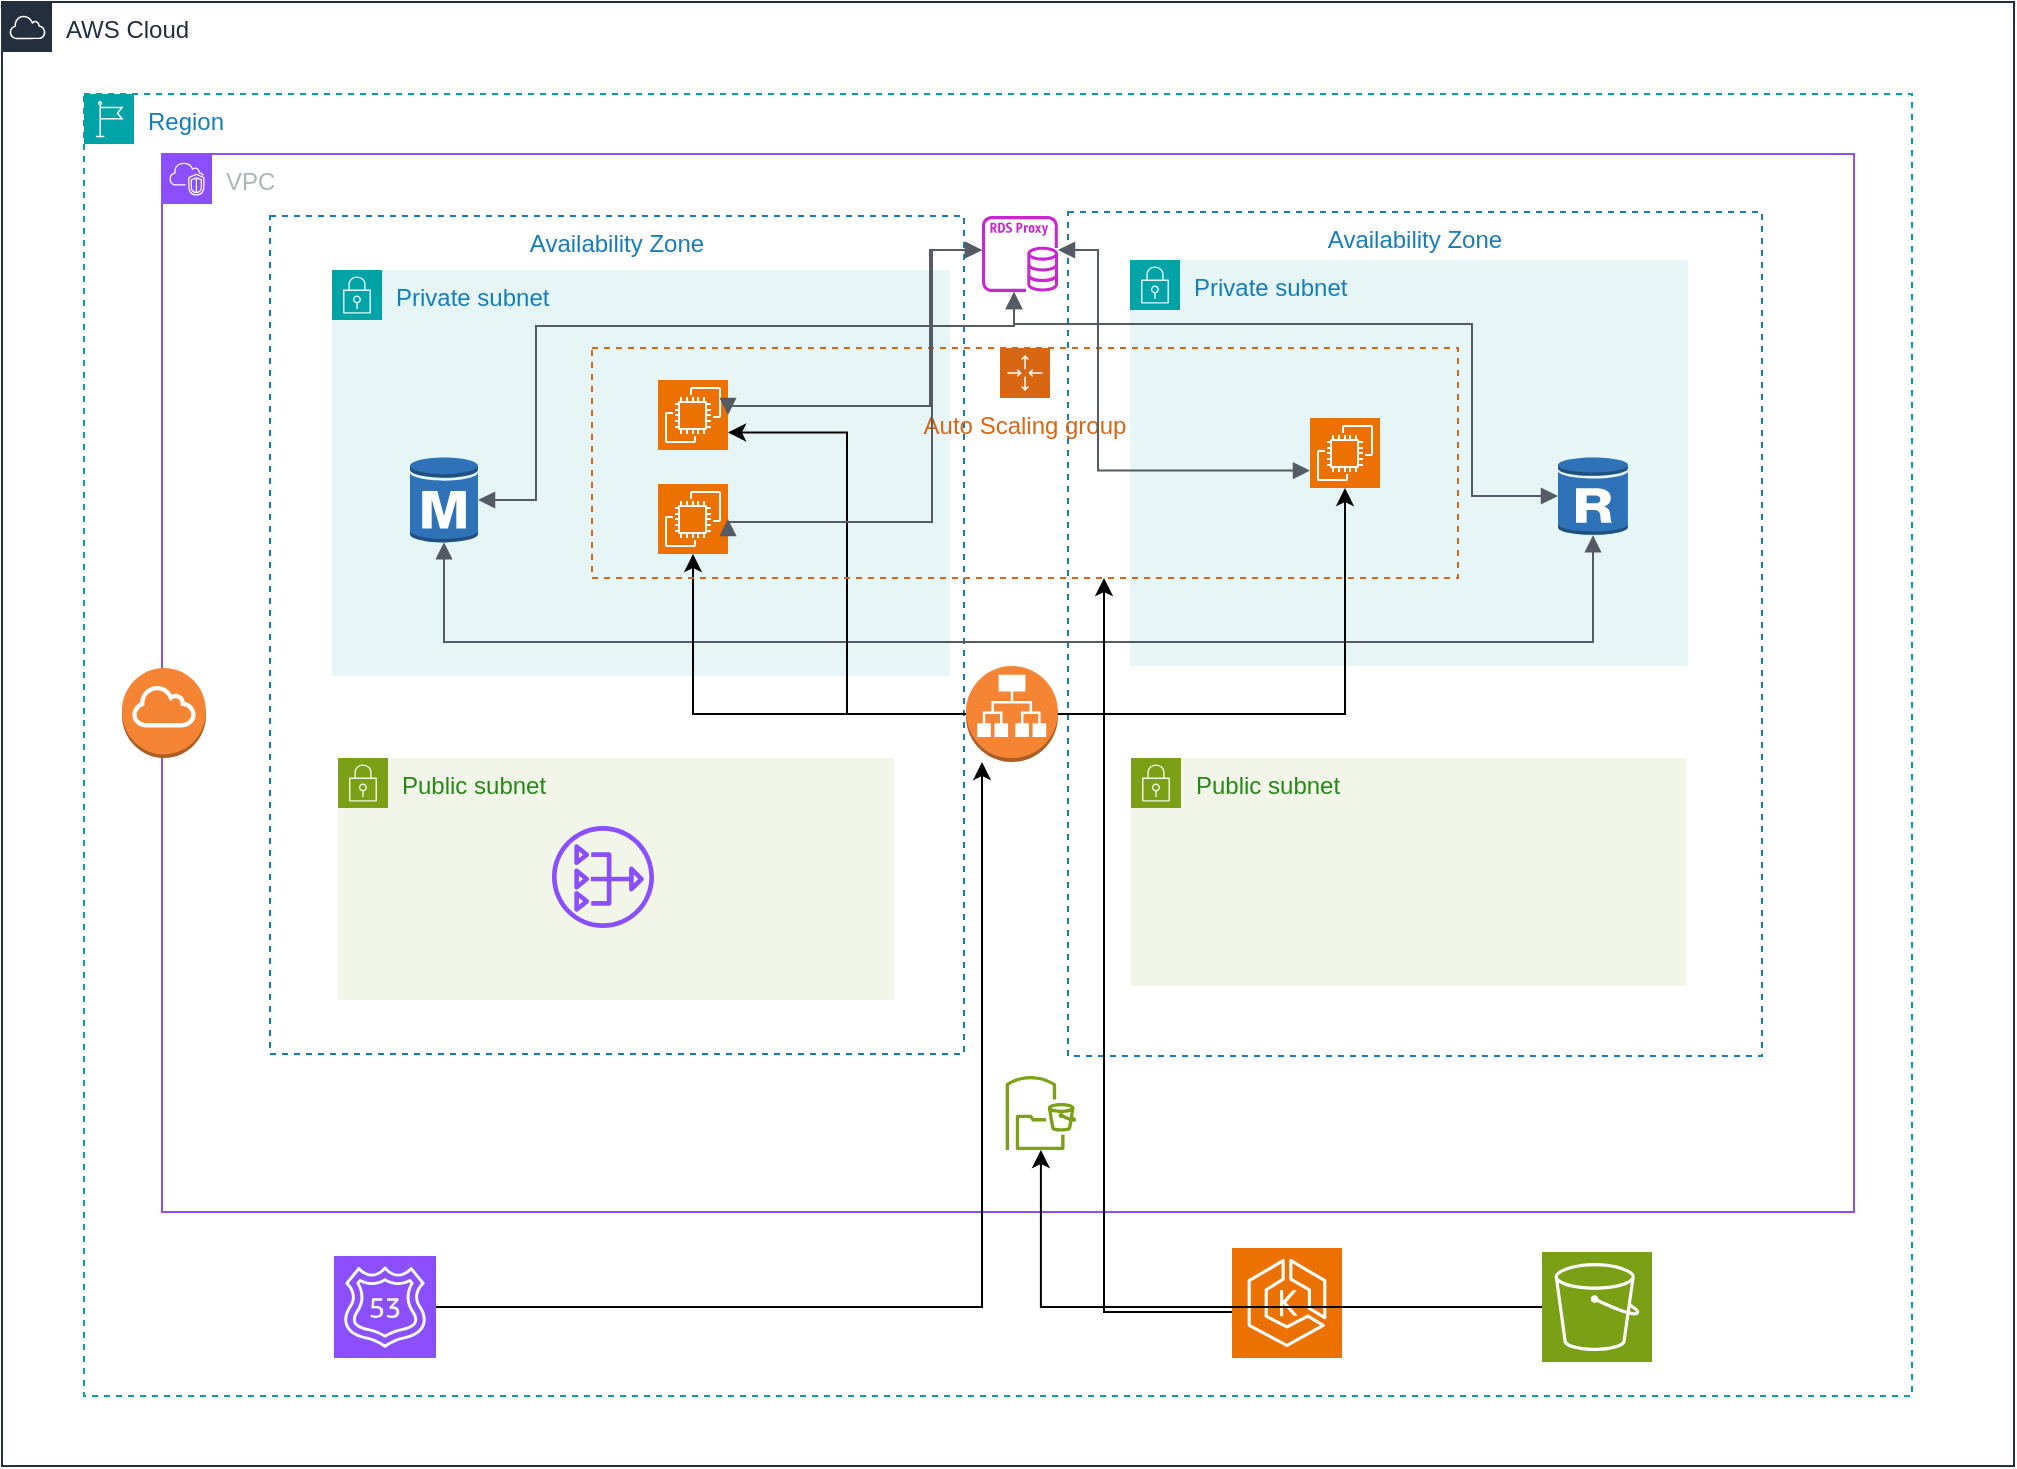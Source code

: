 <mxfile version="24.5.4" type="github">
  <diagram name="Page-1" id="PH0EOTBmrV3ndrdE_07v">
    <mxGraphModel dx="1247" dy="671" grid="0" gridSize="10" guides="1" tooltips="1" connect="1" arrows="1" fold="1" page="1" pageScale="1" pageWidth="1169" pageHeight="827" math="0" shadow="0">
      <root>
        <mxCell id="0" />
        <mxCell id="1" parent="0" />
        <mxCell id="5odJKKRHl2rGLeR0fUh_-4" value="Region" style="points=[[0,0],[0.25,0],[0.5,0],[0.75,0],[1,0],[1,0.25],[1,0.5],[1,0.75],[1,1],[0.75,1],[0.5,1],[0.25,1],[0,1],[0,0.75],[0,0.5],[0,0.25]];outlineConnect=0;gradientColor=none;html=1;whiteSpace=wrap;fontSize=12;fontStyle=0;container=1;pointerEvents=0;collapsible=0;recursiveResize=0;shape=mxgraph.aws4.group;grIcon=mxgraph.aws4.group_region;strokeColor=#00A4A6;fillColor=none;verticalAlign=top;align=left;spacingLeft=30;fontColor=#147EBA;dashed=1;" vertex="1" parent="1">
          <mxGeometry x="121" y="97" width="914" height="651" as="geometry" />
        </mxCell>
        <mxCell id="5odJKKRHl2rGLeR0fUh_-1" value="VPC" style="points=[[0,0],[0.25,0],[0.5,0],[0.75,0],[1,0],[1,0.25],[1,0.5],[1,0.75],[1,1],[0.75,1],[0.5,1],[0.25,1],[0,1],[0,0.75],[0,0.5],[0,0.25]];outlineConnect=0;gradientColor=none;html=1;whiteSpace=wrap;fontSize=12;fontStyle=0;container=1;pointerEvents=0;collapsible=0;recursiveResize=0;shape=mxgraph.aws4.group;grIcon=mxgraph.aws4.group_vpc2;strokeColor=#8C4FFF;fillColor=none;verticalAlign=top;align=left;spacingLeft=30;fontColor=#AAB7B8;dashed=0;" vertex="1" parent="5odJKKRHl2rGLeR0fUh_-4">
          <mxGeometry x="39" y="30" width="846" height="529" as="geometry" />
        </mxCell>
        <mxCell id="5odJKKRHl2rGLeR0fUh_-9" value="Availability Zone" style="fillColor=none;strokeColor=#147EBA;dashed=1;verticalAlign=top;fontStyle=0;fontColor=#147EBA;whiteSpace=wrap;html=1;" vertex="1" parent="5odJKKRHl2rGLeR0fUh_-1">
          <mxGeometry x="54" y="31" width="347" height="419" as="geometry" />
        </mxCell>
        <mxCell id="5odJKKRHl2rGLeR0fUh_-12" value="Private subnet" style="points=[[0,0],[0.25,0],[0.5,0],[0.75,0],[1,0],[1,0.25],[1,0.5],[1,0.75],[1,1],[0.75,1],[0.5,1],[0.25,1],[0,1],[0,0.75],[0,0.5],[0,0.25]];outlineConnect=0;gradientColor=none;html=1;whiteSpace=wrap;fontSize=12;fontStyle=0;container=1;pointerEvents=0;collapsible=0;recursiveResize=0;shape=mxgraph.aws4.group;grIcon=mxgraph.aws4.group_security_group;grStroke=0;strokeColor=#00A4A6;fillColor=#E6F6F7;verticalAlign=top;align=left;spacingLeft=30;fontColor=#147EBA;dashed=0;" vertex="1" parent="5odJKKRHl2rGLeR0fUh_-1">
          <mxGeometry x="484" y="53" width="279" height="203" as="geometry" />
        </mxCell>
        <mxCell id="5odJKKRHl2rGLeR0fUh_-30" value="" style="outlineConnect=0;dashed=0;verticalLabelPosition=bottom;verticalAlign=top;align=center;html=1;shape=mxgraph.aws3.rds_db_instance_read_replica;fillColor=#2E73B8;gradientColor=none;" vertex="1" parent="5odJKKRHl2rGLeR0fUh_-12">
          <mxGeometry x="214" y="98" width="35" height="40" as="geometry" />
        </mxCell>
        <mxCell id="5odJKKRHl2rGLeR0fUh_-10" value="Public subnet" style="points=[[0,0],[0.25,0],[0.5,0],[0.75,0],[1,0],[1,0.25],[1,0.5],[1,0.75],[1,1],[0.75,1],[0.5,1],[0.25,1],[0,1],[0,0.75],[0,0.5],[0,0.25]];outlineConnect=0;gradientColor=none;html=1;whiteSpace=wrap;fontSize=12;fontStyle=0;container=1;pointerEvents=0;collapsible=0;recursiveResize=0;shape=mxgraph.aws4.group;grIcon=mxgraph.aws4.group_security_group;grStroke=0;strokeColor=#7AA116;fillColor=#F2F6E8;verticalAlign=top;align=left;spacingLeft=30;fontColor=#248814;dashed=0;" vertex="1" parent="5odJKKRHl2rGLeR0fUh_-1">
          <mxGeometry x="88" y="302" width="278" height="121" as="geometry" />
        </mxCell>
        <mxCell id="5odJKKRHl2rGLeR0fUh_-5" value="Private subnet" style="points=[[0,0],[0.25,0],[0.5,0],[0.75,0],[1,0],[1,0.25],[1,0.5],[1,0.75],[1,1],[0.75,1],[0.5,1],[0.25,1],[0,1],[0,0.75],[0,0.5],[0,0.25]];outlineConnect=0;gradientColor=none;html=1;whiteSpace=wrap;fontSize=12;fontStyle=0;container=1;pointerEvents=0;collapsible=0;recursiveResize=0;shape=mxgraph.aws4.group;grIcon=mxgraph.aws4.group_security_group;grStroke=0;strokeColor=#00A4A6;fillColor=#E6F6F7;verticalAlign=top;align=left;spacingLeft=30;fontColor=#147EBA;dashed=0;" vertex="1" parent="5odJKKRHl2rGLeR0fUh_-1">
          <mxGeometry x="85" y="58" width="309" height="203" as="geometry" />
        </mxCell>
        <mxCell id="5odJKKRHl2rGLeR0fUh_-11" value="Availability Zone" style="fillColor=none;strokeColor=#147EBA;dashed=1;verticalAlign=top;fontStyle=0;fontColor=#147EBA;whiteSpace=wrap;html=1;" vertex="1" parent="5odJKKRHl2rGLeR0fUh_-1">
          <mxGeometry x="453" y="29" width="347" height="422" as="geometry" />
        </mxCell>
        <mxCell id="5odJKKRHl2rGLeR0fUh_-13" value="Public subnet" style="points=[[0,0],[0.25,0],[0.5,0],[0.75,0],[1,0],[1,0.25],[1,0.5],[1,0.75],[1,1],[0.75,1],[0.5,1],[0.25,1],[0,1],[0,0.75],[0,0.5],[0,0.25]];outlineConnect=0;gradientColor=none;html=1;whiteSpace=wrap;fontSize=12;fontStyle=0;container=1;pointerEvents=0;collapsible=0;recursiveResize=0;shape=mxgraph.aws4.group;grIcon=mxgraph.aws4.group_security_group;grStroke=0;strokeColor=#7AA116;fillColor=#F2F6E8;verticalAlign=top;align=left;spacingLeft=30;fontColor=#248814;dashed=0;" vertex="1" parent="5odJKKRHl2rGLeR0fUh_-1">
          <mxGeometry x="484.5" y="302" width="278" height="114" as="geometry" />
        </mxCell>
        <mxCell id="5odJKKRHl2rGLeR0fUh_-15" value="" style="sketch=0;points=[[0,0,0],[0.25,0,0],[0.5,0,0],[0.75,0,0],[1,0,0],[0,1,0],[0.25,1,0],[0.5,1,0],[0.75,1,0],[1,1,0],[0,0.25,0],[0,0.5,0],[0,0.75,0],[1,0.25,0],[1,0.5,0],[1,0.75,0]];outlineConnect=0;fontColor=#232F3E;fillColor=#ED7100;strokeColor=#ffffff;dashed=0;verticalLabelPosition=bottom;verticalAlign=top;align=center;html=1;fontSize=12;fontStyle=0;aspect=fixed;shape=mxgraph.aws4.resourceIcon;resIcon=mxgraph.aws4.ec2;" vertex="1" parent="5odJKKRHl2rGLeR0fUh_-1">
          <mxGeometry x="248" y="113" width="35" height="35" as="geometry" />
        </mxCell>
        <mxCell id="5odJKKRHl2rGLeR0fUh_-29" value="" style="outlineConnect=0;dashed=0;verticalLabelPosition=bottom;verticalAlign=top;align=center;html=1;shape=mxgraph.aws3.rds_db_instance;fillColor=#2E73B8;gradientColor=none;" vertex="1" parent="5odJKKRHl2rGLeR0fUh_-1">
          <mxGeometry x="124" y="151" width="34" height="44" as="geometry" />
        </mxCell>
        <mxCell id="5odJKKRHl2rGLeR0fUh_-43" value="" style="edgeStyle=orthogonalEdgeStyle;html=1;endArrow=block;elbow=vertical;startArrow=block;startFill=1;endFill=1;strokeColor=#545B64;rounded=0;exitX=0.5;exitY=0.98;exitDx=0;exitDy=0;exitPerimeter=0;entryX=0.5;entryY=0.99;entryDx=0;entryDy=0;entryPerimeter=0;" edge="1" parent="5odJKKRHl2rGLeR0fUh_-1" source="5odJKKRHl2rGLeR0fUh_-29" target="5odJKKRHl2rGLeR0fUh_-30">
          <mxGeometry width="100" relative="1" as="geometry">
            <mxPoint x="340" y="214" as="sourcePoint" />
            <mxPoint x="440" y="214" as="targetPoint" />
            <Array as="points">
              <mxPoint x="141" y="244" />
              <mxPoint x="716" y="244" />
            </Array>
          </mxGeometry>
        </mxCell>
        <mxCell id="5odJKKRHl2rGLeR0fUh_-45" value="" style="sketch=0;points=[[0,0,0],[0.25,0,0],[0.5,0,0],[0.75,0,0],[1,0,0],[0,1,0],[0.25,1,0],[0.5,1,0],[0.75,1,0],[1,1,0],[0,0.25,0],[0,0.5,0],[0,0.75,0],[1,0.25,0],[1,0.5,0],[1,0.75,0]];outlineConnect=0;fontColor=#232F3E;fillColor=#ED7100;strokeColor=#ffffff;dashed=0;verticalLabelPosition=bottom;verticalAlign=top;align=center;html=1;fontSize=12;fontStyle=0;aspect=fixed;shape=mxgraph.aws4.resourceIcon;resIcon=mxgraph.aws4.ec2;" vertex="1" parent="5odJKKRHl2rGLeR0fUh_-1">
          <mxGeometry x="248" y="165" width="35" height="35" as="geometry" />
        </mxCell>
        <mxCell id="5odJKKRHl2rGLeR0fUh_-44" value="" style="sketch=0;points=[[0,0,0],[0.25,0,0],[0.5,0,0],[0.75,0,0],[1,0,0],[0,1,0],[0.25,1,0],[0.5,1,0],[0.75,1,0],[1,1,0],[0,0.25,0],[0,0.5,0],[0,0.75,0],[1,0.25,0],[1,0.5,0],[1,0.75,0]];outlineConnect=0;fontColor=#232F3E;fillColor=#ED7100;strokeColor=#ffffff;dashed=0;verticalLabelPosition=bottom;verticalAlign=top;align=center;html=1;fontSize=12;fontStyle=0;aspect=fixed;shape=mxgraph.aws4.resourceIcon;resIcon=mxgraph.aws4.ec2;" vertex="1" parent="5odJKKRHl2rGLeR0fUh_-1">
          <mxGeometry x="574" y="132" width="35" height="35" as="geometry" />
        </mxCell>
        <mxCell id="5odJKKRHl2rGLeR0fUh_-22" value="" style="outlineConnect=0;dashed=0;verticalLabelPosition=bottom;verticalAlign=top;align=center;html=1;shape=mxgraph.aws3.application_load_balancer;fillColor=#F58534;gradientColor=none;" vertex="1" parent="5odJKKRHl2rGLeR0fUh_-1">
          <mxGeometry x="402" y="256" width="46" height="48" as="geometry" />
        </mxCell>
        <mxCell id="5odJKKRHl2rGLeR0fUh_-55" style="edgeStyle=orthogonalEdgeStyle;rounded=0;orthogonalLoop=1;jettySize=auto;html=1;entryX=0.5;entryY=1;entryDx=0;entryDy=0;entryPerimeter=0;" edge="1" parent="5odJKKRHl2rGLeR0fUh_-1" source="5odJKKRHl2rGLeR0fUh_-22" target="5odJKKRHl2rGLeR0fUh_-45">
          <mxGeometry relative="1" as="geometry" />
        </mxCell>
        <mxCell id="5odJKKRHl2rGLeR0fUh_-56" style="edgeStyle=orthogonalEdgeStyle;rounded=0;orthogonalLoop=1;jettySize=auto;html=1;entryX=1;entryY=0.75;entryDx=0;entryDy=0;entryPerimeter=0;" edge="1" parent="5odJKKRHl2rGLeR0fUh_-1" source="5odJKKRHl2rGLeR0fUh_-22" target="5odJKKRHl2rGLeR0fUh_-15">
          <mxGeometry relative="1" as="geometry" />
        </mxCell>
        <mxCell id="5odJKKRHl2rGLeR0fUh_-57" style="edgeStyle=orthogonalEdgeStyle;rounded=0;orthogonalLoop=1;jettySize=auto;html=1;entryX=0.5;entryY=1;entryDx=0;entryDy=0;entryPerimeter=0;" edge="1" parent="5odJKKRHl2rGLeR0fUh_-1" source="5odJKKRHl2rGLeR0fUh_-22" target="5odJKKRHl2rGLeR0fUh_-44">
          <mxGeometry relative="1" as="geometry" />
        </mxCell>
        <mxCell id="5odJKKRHl2rGLeR0fUh_-54" style="edgeStyle=orthogonalEdgeStyle;rounded=0;orthogonalLoop=1;jettySize=auto;html=1;" edge="1" parent="5odJKKRHl2rGLeR0fUh_-4" source="5odJKKRHl2rGLeR0fUh_-53" target="5odJKKRHl2rGLeR0fUh_-22">
          <mxGeometry relative="1" as="geometry">
            <Array as="points">
              <mxPoint x="449" y="607" />
            </Array>
          </mxGeometry>
        </mxCell>
        <mxCell id="5odJKKRHl2rGLeR0fUh_-53" value="" style="sketch=0;points=[[0,0,0],[0.25,0,0],[0.5,0,0],[0.75,0,0],[1,0,0],[0,1,0],[0.25,1,0],[0.5,1,0],[0.75,1,0],[1,1,0],[0,0.25,0],[0,0.5,0],[0,0.75,0],[1,0.25,0],[1,0.5,0],[1,0.75,0]];outlineConnect=0;fontColor=#232F3E;fillColor=#8C4FFF;strokeColor=#ffffff;dashed=0;verticalLabelPosition=bottom;verticalAlign=top;align=center;html=1;fontSize=12;fontStyle=0;aspect=fixed;shape=mxgraph.aws4.resourceIcon;resIcon=mxgraph.aws4.route_53;" vertex="1" parent="5odJKKRHl2rGLeR0fUh_-4">
          <mxGeometry x="125" y="581" width="51" height="51" as="geometry" />
        </mxCell>
        <mxCell id="5odJKKRHl2rGLeR0fUh_-60" value="" style="sketch=0;points=[[0,0,0],[0.25,0,0],[0.5,0,0],[0.75,0,0],[1,0,0],[0,1,0],[0.25,1,0],[0.5,1,0],[0.75,1,0],[1,1,0],[0,0.25,0],[0,0.5,0],[0,0.75,0],[1,0.25,0],[1,0.5,0],[1,0.75,0]];outlineConnect=0;fontColor=#232F3E;fillColor=#ED7100;strokeColor=#ffffff;dashed=0;verticalLabelPosition=bottom;verticalAlign=top;align=center;html=1;fontSize=12;fontStyle=0;aspect=fixed;shape=mxgraph.aws4.resourceIcon;resIcon=mxgraph.aws4.eks;" vertex="1" parent="5odJKKRHl2rGLeR0fUh_-4">
          <mxGeometry x="574" y="577" width="55" height="55" as="geometry" />
        </mxCell>
        <mxCell id="5odJKKRHl2rGLeR0fUh_-2" value="AWS Cloud" style="points=[[0,0],[0.25,0],[0.5,0],[0.75,0],[1,0],[1,0.25],[1,0.5],[1,0.75],[1,1],[0.75,1],[0.5,1],[0.25,1],[0,1],[0,0.75],[0,0.5],[0,0.25]];outlineConnect=0;gradientColor=none;html=1;whiteSpace=wrap;fontSize=12;fontStyle=0;container=1;pointerEvents=0;collapsible=0;recursiveResize=0;shape=mxgraph.aws4.group;grIcon=mxgraph.aws4.group_aws_cloud;strokeColor=#232F3E;fillColor=none;verticalAlign=top;align=left;spacingLeft=30;fontColor=#232F3E;dashed=0;" vertex="1" parent="1">
          <mxGeometry x="80" y="51" width="1006" height="732" as="geometry" />
        </mxCell>
        <mxCell id="5odJKKRHl2rGLeR0fUh_-47" value="" style="sketch=0;outlineConnect=0;fontColor=#232F3E;gradientColor=none;fillColor=#C925D1;strokeColor=none;dashed=0;verticalLabelPosition=bottom;verticalAlign=top;align=center;html=1;fontSize=12;fontStyle=0;aspect=fixed;pointerEvents=1;shape=mxgraph.aws4.rds_proxy;" vertex="1" parent="5odJKKRHl2rGLeR0fUh_-2">
          <mxGeometry x="490" y="107" width="38" height="38" as="geometry" />
        </mxCell>
        <mxCell id="5odJKKRHl2rGLeR0fUh_-46" value="Auto Scaling group" style="points=[[0,0],[0.25,0],[0.5,0],[0.75,0],[1,0],[1,0.25],[1,0.5],[1,0.75],[1,1],[0.75,1],[0.5,1],[0.25,1],[0,1],[0,0.75],[0,0.5],[0,0.25]];outlineConnect=0;gradientColor=none;html=1;whiteSpace=wrap;fontSize=12;fontStyle=0;container=1;pointerEvents=0;collapsible=0;recursiveResize=0;shape=mxgraph.aws4.groupCenter;grIcon=mxgraph.aws4.group_auto_scaling_group;grStroke=1;strokeColor=#D86613;fillColor=none;verticalAlign=top;align=center;fontColor=#D86613;dashed=1;spacingTop=25;" vertex="1" parent="5odJKKRHl2rGLeR0fUh_-2">
          <mxGeometry x="295" y="173" width="433" height="115" as="geometry" />
        </mxCell>
        <mxCell id="5odJKKRHl2rGLeR0fUh_-66" style="edgeStyle=orthogonalEdgeStyle;rounded=0;orthogonalLoop=1;jettySize=auto;html=1;" edge="1" parent="5odJKKRHl2rGLeR0fUh_-2" source="5odJKKRHl2rGLeR0fUh_-64" target="5odJKKRHl2rGLeR0fUh_-65">
          <mxGeometry relative="1" as="geometry" />
        </mxCell>
        <mxCell id="5odJKKRHl2rGLeR0fUh_-64" value="" style="sketch=0;points=[[0,0,0],[0.25,0,0],[0.5,0,0],[0.75,0,0],[1,0,0],[0,1,0],[0.25,1,0],[0.5,1,0],[0.75,1,0],[1,1,0],[0,0.25,0],[0,0.5,0],[0,0.75,0],[1,0.25,0],[1,0.5,0],[1,0.75,0]];outlineConnect=0;fontColor=#232F3E;fillColor=#7AA116;strokeColor=#ffffff;dashed=0;verticalLabelPosition=bottom;verticalAlign=top;align=center;html=1;fontSize=12;fontStyle=0;aspect=fixed;shape=mxgraph.aws4.resourceIcon;resIcon=mxgraph.aws4.s3;" vertex="1" parent="5odJKKRHl2rGLeR0fUh_-2">
          <mxGeometry x="770" y="625" width="55" height="55" as="geometry" />
        </mxCell>
        <mxCell id="5odJKKRHl2rGLeR0fUh_-65" value="" style="sketch=0;outlineConnect=0;fontColor=#232F3E;gradientColor=none;fillColor=#7AA116;strokeColor=none;dashed=0;verticalLabelPosition=bottom;verticalAlign=top;align=center;html=1;fontSize=12;fontStyle=0;aspect=fixed;pointerEvents=1;shape=mxgraph.aws4.s3_file_gateway;" vertex="1" parent="5odJKKRHl2rGLeR0fUh_-2">
          <mxGeometry x="501" y="537" width="37" height="37" as="geometry" />
        </mxCell>
        <mxCell id="5odJKKRHl2rGLeR0fUh_-58" value="" style="sketch=0;outlineConnect=0;fontColor=#232F3E;gradientColor=none;fillColor=#8C4FFF;strokeColor=none;dashed=0;verticalLabelPosition=bottom;verticalAlign=top;align=center;html=1;fontSize=12;fontStyle=0;aspect=fixed;pointerEvents=1;shape=mxgraph.aws4.nat_gateway;" vertex="1" parent="5odJKKRHl2rGLeR0fUh_-2">
          <mxGeometry x="275" y="412" width="51" height="51" as="geometry" />
        </mxCell>
        <mxCell id="5odJKKRHl2rGLeR0fUh_-62" value="" style="outlineConnect=0;dashed=0;verticalLabelPosition=bottom;verticalAlign=top;align=center;html=1;shape=mxgraph.aws3.internet_gateway;fillColor=#F58534;gradientColor=none;" vertex="1" parent="1">
          <mxGeometry x="140" y="384" width="42" height="45" as="geometry" />
        </mxCell>
        <mxCell id="5odJKKRHl2rGLeR0fUh_-49" value="" style="edgeStyle=orthogonalEdgeStyle;html=1;endArrow=block;elbow=vertical;startArrow=block;startFill=1;endFill=1;strokeColor=#545B64;rounded=0;exitX=1;exitY=0.5;exitDx=0;exitDy=0;exitPerimeter=0;" edge="1" parent="1" source="5odJKKRHl2rGLeR0fUh_-29" target="5odJKKRHl2rGLeR0fUh_-47">
          <mxGeometry width="100" relative="1" as="geometry">
            <mxPoint x="500" y="341" as="sourcePoint" />
            <mxPoint x="600" y="341" as="targetPoint" />
            <Array as="points">
              <mxPoint x="347" y="300" />
              <mxPoint x="347" y="213" />
              <mxPoint x="586" y="213" />
            </Array>
          </mxGeometry>
        </mxCell>
        <mxCell id="5odJKKRHl2rGLeR0fUh_-48" value="" style="edgeStyle=orthogonalEdgeStyle;html=1;endArrow=block;elbow=vertical;startArrow=block;startFill=1;endFill=1;strokeColor=#545B64;rounded=0;entryX=0;entryY=0.5;entryDx=0;entryDy=0;entryPerimeter=0;" edge="1" parent="1" source="5odJKKRHl2rGLeR0fUh_-47" target="5odJKKRHl2rGLeR0fUh_-30">
          <mxGeometry width="100" relative="1" as="geometry">
            <mxPoint x="500" y="341" as="sourcePoint" />
            <mxPoint x="600" y="341" as="targetPoint" />
            <Array as="points">
              <mxPoint x="586" y="212" />
              <mxPoint x="815" y="212" />
              <mxPoint x="815" y="298" />
            </Array>
          </mxGeometry>
        </mxCell>
        <mxCell id="5odJKKRHl2rGLeR0fUh_-50" value="" style="edgeStyle=orthogonalEdgeStyle;html=1;endArrow=block;elbow=vertical;startArrow=block;startFill=1;endFill=1;strokeColor=#545B64;rounded=0;exitX=1;exitY=0.5;exitDx=0;exitDy=0;exitPerimeter=0;" edge="1" parent="1" source="5odJKKRHl2rGLeR0fUh_-15" target="5odJKKRHl2rGLeR0fUh_-47">
          <mxGeometry width="100" relative="1" as="geometry">
            <mxPoint x="375" y="371" as="sourcePoint" />
            <mxPoint x="475" y="371" as="targetPoint" />
            <Array as="points">
              <mxPoint x="544" y="253" />
              <mxPoint x="544" y="175" />
            </Array>
          </mxGeometry>
        </mxCell>
        <mxCell id="5odJKKRHl2rGLeR0fUh_-51" value="" style="edgeStyle=orthogonalEdgeStyle;html=1;endArrow=block;elbow=vertical;startArrow=block;startFill=1;endFill=1;strokeColor=#545B64;rounded=0;exitX=1;exitY=0.5;exitDx=0;exitDy=0;exitPerimeter=0;" edge="1" parent="1" source="5odJKKRHl2rGLeR0fUh_-45" target="5odJKKRHl2rGLeR0fUh_-47">
          <mxGeometry width="100" relative="1" as="geometry">
            <mxPoint x="375" y="371" as="sourcePoint" />
            <mxPoint x="475" y="371" as="targetPoint" />
            <Array as="points">
              <mxPoint x="545" y="311" />
              <mxPoint x="545" y="175" />
            </Array>
          </mxGeometry>
        </mxCell>
        <mxCell id="5odJKKRHl2rGLeR0fUh_-63" value="" style="edgeStyle=orthogonalEdgeStyle;html=1;endArrow=block;elbow=vertical;startArrow=block;startFill=1;endFill=1;strokeColor=#545B64;rounded=0;entryX=0;entryY=0.75;entryDx=0;entryDy=0;entryPerimeter=0;" edge="1" parent="1" source="5odJKKRHl2rGLeR0fUh_-47" target="5odJKKRHl2rGLeR0fUh_-44">
          <mxGeometry width="100" relative="1" as="geometry">
            <mxPoint x="287" y="501" as="sourcePoint" />
            <mxPoint x="387" y="501" as="targetPoint" />
            <Array as="points">
              <mxPoint x="628" y="175" />
              <mxPoint x="628" y="285" />
            </Array>
          </mxGeometry>
        </mxCell>
        <mxCell id="5odJKKRHl2rGLeR0fUh_-61" style="edgeStyle=orthogonalEdgeStyle;rounded=0;orthogonalLoop=1;jettySize=auto;html=1;" edge="1" parent="1" source="5odJKKRHl2rGLeR0fUh_-60" target="5odJKKRHl2rGLeR0fUh_-46">
          <mxGeometry relative="1" as="geometry">
            <Array as="points">
              <mxPoint x="631" y="706" />
            </Array>
          </mxGeometry>
        </mxCell>
      </root>
    </mxGraphModel>
  </diagram>
</mxfile>

